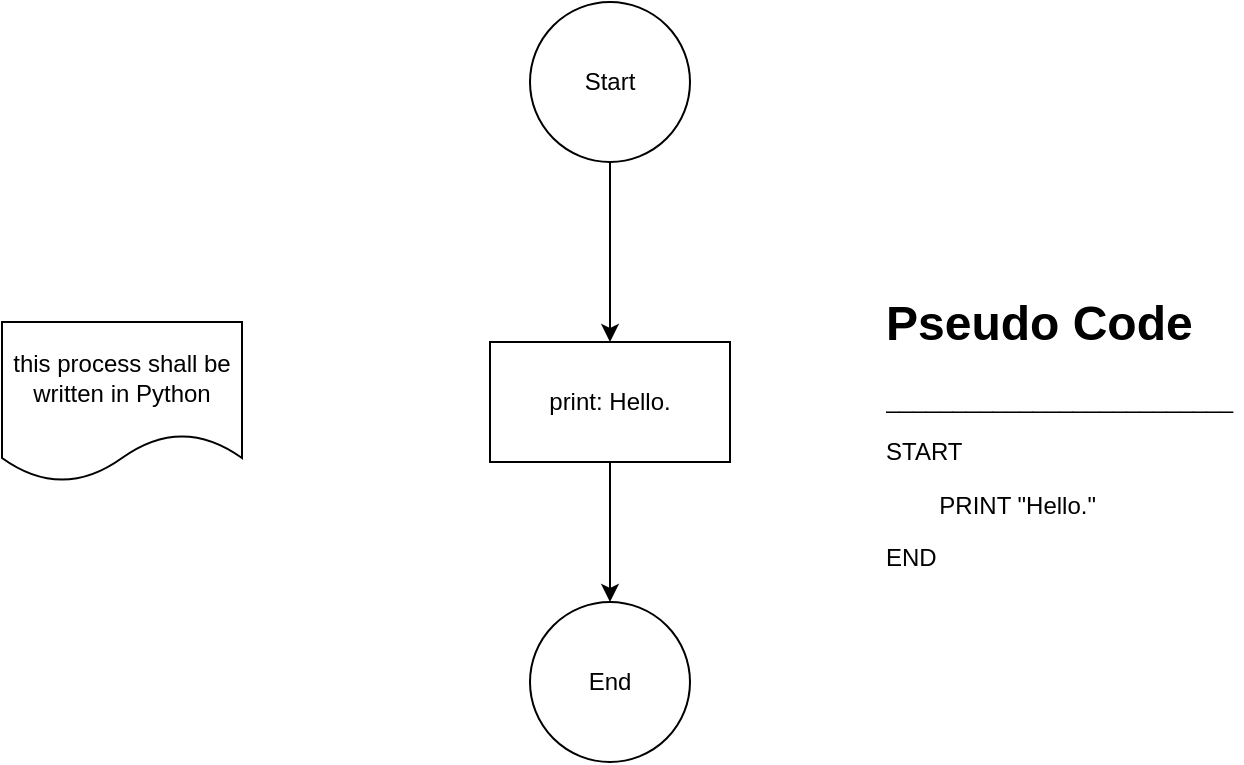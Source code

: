 <mxfile version="28.1.2">
  <diagram name="Seite-1" id="VbznacIUOS1Y1BFGFmmz">
    <mxGraphModel dx="1036" dy="825" grid="1" gridSize="10" guides="1" tooltips="1" connect="1" arrows="1" fold="1" page="1" pageScale="1" pageWidth="827" pageHeight="1169" math="0" shadow="0">
      <root>
        <mxCell id="0" />
        <mxCell id="1" parent="0" />
        <mxCell id="TnvMd7mbp_e2UHL3dJqn-2" style="edgeStyle=orthogonalEdgeStyle;rounded=0;orthogonalLoop=1;jettySize=auto;html=1;" edge="1" parent="1" source="TnvMd7mbp_e2UHL3dJqn-1" target="TnvMd7mbp_e2UHL3dJqn-4">
          <mxGeometry relative="1" as="geometry">
            <mxPoint x="414" y="260" as="targetPoint" />
          </mxGeometry>
        </mxCell>
        <mxCell id="TnvMd7mbp_e2UHL3dJqn-1" value="Start" style="ellipse;whiteSpace=wrap;html=1;aspect=fixed;" vertex="1" parent="1">
          <mxGeometry x="374" y="60" width="80" height="80" as="geometry" />
        </mxCell>
        <mxCell id="TnvMd7mbp_e2UHL3dJqn-6" value="" style="edgeStyle=orthogonalEdgeStyle;rounded=0;orthogonalLoop=1;jettySize=auto;html=1;" edge="1" parent="1" source="TnvMd7mbp_e2UHL3dJqn-4" target="TnvMd7mbp_e2UHL3dJqn-5">
          <mxGeometry relative="1" as="geometry" />
        </mxCell>
        <mxCell id="TnvMd7mbp_e2UHL3dJqn-4" value="print: Hello." style="rounded=0;whiteSpace=wrap;html=1;" vertex="1" parent="1">
          <mxGeometry x="354" y="230" width="120" height="60" as="geometry" />
        </mxCell>
        <mxCell id="TnvMd7mbp_e2UHL3dJqn-5" value="End" style="ellipse;whiteSpace=wrap;html=1;rounded=0;" vertex="1" parent="1">
          <mxGeometry x="374" y="360" width="80" height="80" as="geometry" />
        </mxCell>
        <mxCell id="TnvMd7mbp_e2UHL3dJqn-7" value="this process shall be written in Python" style="shape=document;whiteSpace=wrap;html=1;boundedLbl=1;" vertex="1" parent="1">
          <mxGeometry x="110" y="220" width="120" height="80" as="geometry" />
        </mxCell>
        <mxCell id="TnvMd7mbp_e2UHL3dJqn-9" value="&lt;h1 style=&quot;margin-top: 0px;&quot;&gt;Pseudo Code&lt;/h1&gt;&lt;p&gt;__________________________&lt;/p&gt;&lt;p&gt;START&lt;/p&gt;&lt;p&gt;&lt;span style=&quot;white-space: pre;&quot;&gt;&#x9;&lt;/span&gt;PRINT &quot;Hello.&quot;&lt;/p&gt;&lt;p&gt;END&lt;/p&gt;" style="text;html=1;whiteSpace=wrap;overflow=hidden;rounded=0;" vertex="1" parent="1">
          <mxGeometry x="550" y="200" width="180" height="150" as="geometry" />
        </mxCell>
      </root>
    </mxGraphModel>
  </diagram>
</mxfile>
